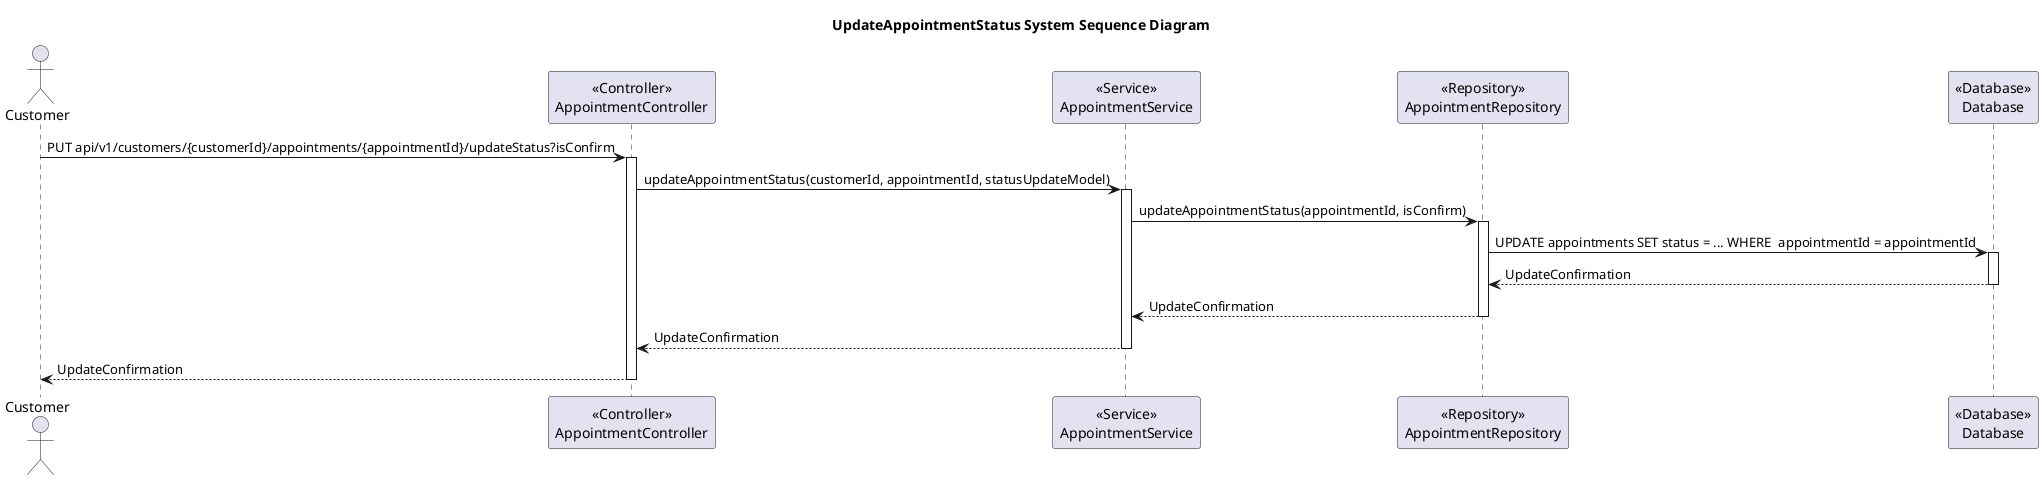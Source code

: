 @startuml
title UpdateAppointmentStatus System Sequence Diagram

actor Customer

participant AppointmentController as "<<Controller>>\nAppointmentController"
participant AppointmentService as "<<Service>>\nAppointmentService"
participant AppointmentRepository as "<<Repository>>\nAppointmentRepository"
participant Database as "<<Database>>\nDatabase"

Customer -> AppointmentController: PUT api/v1/customers/{customerId}/appointments/{appointmentId}/updateStatus?isConfirm
activate AppointmentController

AppointmentController -> AppointmentService: updateAppointmentStatus(customerId, appointmentId, statusUpdateModel)
activate AppointmentService

AppointmentService -> AppointmentRepository: updateAppointmentStatus(appointmentId, isConfirm)

activate AppointmentRepository

AppointmentRepository -> Database: UPDATE appointments SET status = ... WHERE  appointmentId = appointmentId
activate Database

Database --> AppointmentRepository: UpdateConfirmation
deactivate Database

AppointmentRepository --> AppointmentService: UpdateConfirmation
deactivate AppointmentRepository

AppointmentService --> AppointmentController: UpdateConfirmation
deactivate AppointmentService

AppointmentController --> Customer: UpdateConfirmation
deactivate AppointmentController
@enduml

